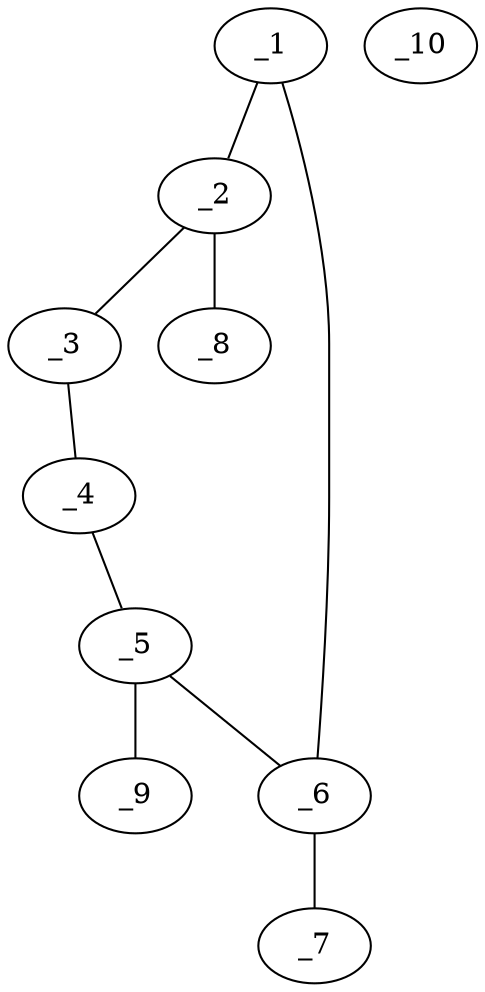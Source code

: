 graph molid683724 {
	_1	 [charge=0,
		chem=4,
		symbol="N  ",
		x="4.5981",
		y="0.5"];
	_2	 [charge=0,
		chem=1,
		symbol="C  ",
		x="4.5981",
		y="-0.5"];
	_1 -- _2	 [valence=2];
	_6	 [charge=0,
		chem=1,
		symbol="C  ",
		x="3.7321",
		y=1];
	_1 -- _6	 [valence=1];
	_3	 [charge=0,
		chem=4,
		symbol="N  ",
		x="3.732",
		y="-1"];
	_2 -- _3	 [valence=1];
	_8	 [charge="-1",
		chem=5,
		symbol="S  ",
		x="5.4641",
		y="-1"];
	_2 -- _8	 [valence=1];
	_4	 [charge=0,
		chem=4,
		symbol="N  ",
		x="2.866",
		y="-0.5"];
	_3 -- _4	 [valence=2];
	_5	 [charge=0,
		chem=1,
		symbol="C  ",
		x="2.866",
		y="0.5"];
	_4 -- _5	 [valence=1];
	_5 -- _6	 [valence=1];
	_9	 [charge=0,
		chem=1,
		symbol="C  ",
		x=2,
		y=1];
	_5 -- _9	 [valence=1];
	_7	 [charge=0,
		chem=2,
		symbol="O  ",
		x="3.7321",
		y=2];
	_6 -- _7	 [valence=2];
	_10	 [charge=2,
		chem=27,
		symbol="Pd ",
		x="5.4641",
		y="-2"];
}
